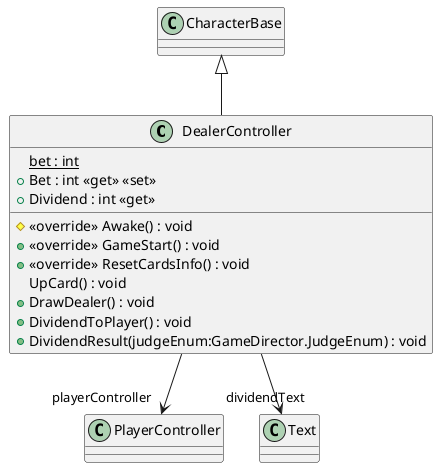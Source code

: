 @startuml
class DealerController {
    {static} bet : int
    + Bet : int <<get>> <<set>>
    # <<override>> Awake() : void
    + <<override>> GameStart() : void
    + <<override>> ResetCardsInfo() : void
    UpCard() : void
    + DrawDealer() : void
    + Dividend : int <<get>>
    + DividendToPlayer() : void
    + DividendResult(judgeEnum:GameDirector.JudgeEnum) : void
}
CharacterBase <|-- DealerController
DealerController --> "playerController" PlayerController
DealerController --> "dividendText" Text
@enduml
